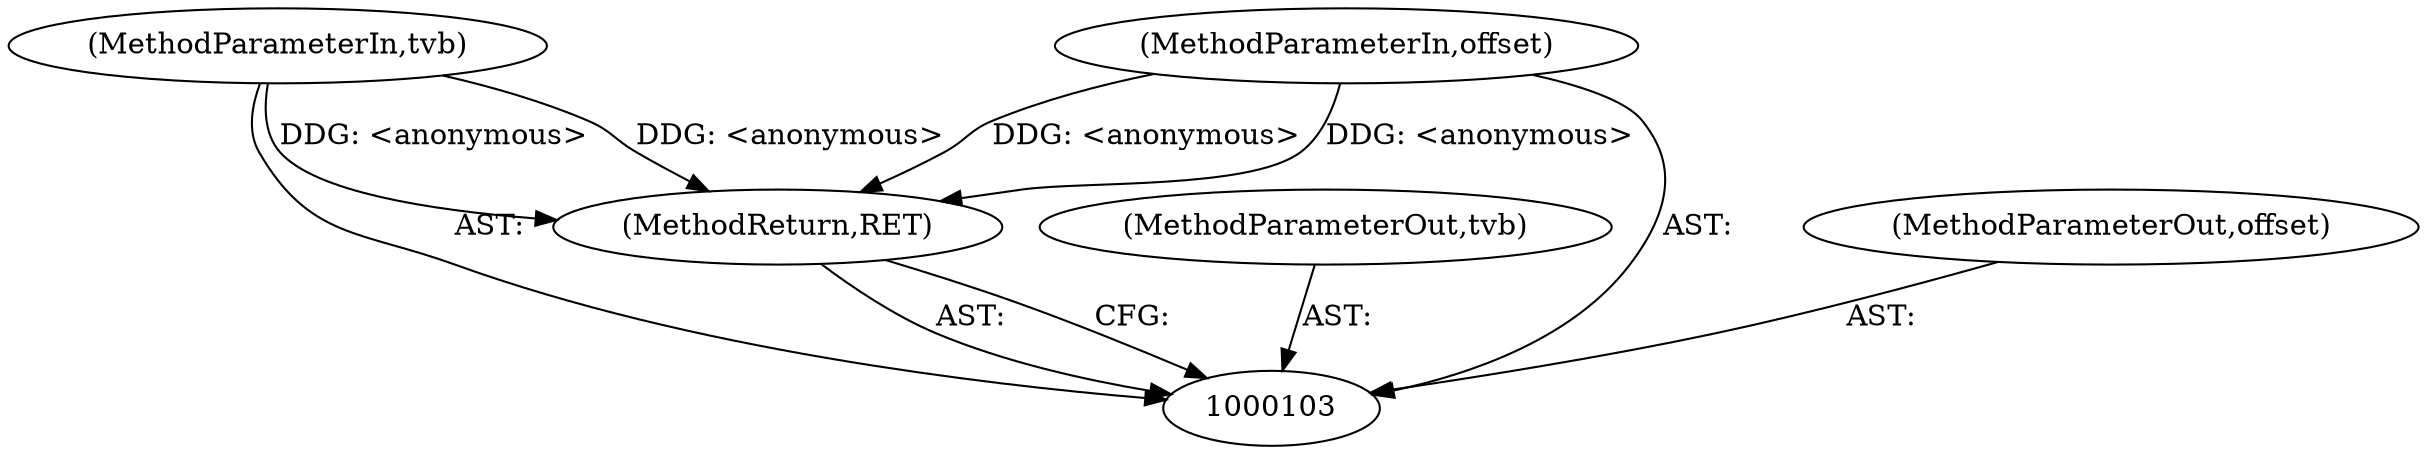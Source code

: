 digraph "0_wireshark_2cb5985bf47bdc8bea78d28483ed224abdd33dc6_0" {
"1000107" [label="(MethodReturn,RET)"];
"1000104" [label="(MethodParameterIn,tvb)"];
"1000118" [label="(MethodParameterOut,tvb)"];
"1000105" [label="(MethodParameterIn,offset)"];
"1000119" [label="(MethodParameterOut,offset)"];
"1000107" -> "1000103"  [label="AST: "];
"1000107" -> "1000103"  [label="CFG: "];
"1000105" -> "1000107"  [label="DDG: <anonymous>"];
"1000104" -> "1000107"  [label="DDG: <anonymous>"];
"1000104" -> "1000103"  [label="AST: "];
"1000104" -> "1000107"  [label="DDG: <anonymous>"];
"1000118" -> "1000103"  [label="AST: "];
"1000105" -> "1000103"  [label="AST: "];
"1000105" -> "1000107"  [label="DDG: <anonymous>"];
"1000119" -> "1000103"  [label="AST: "];
}
